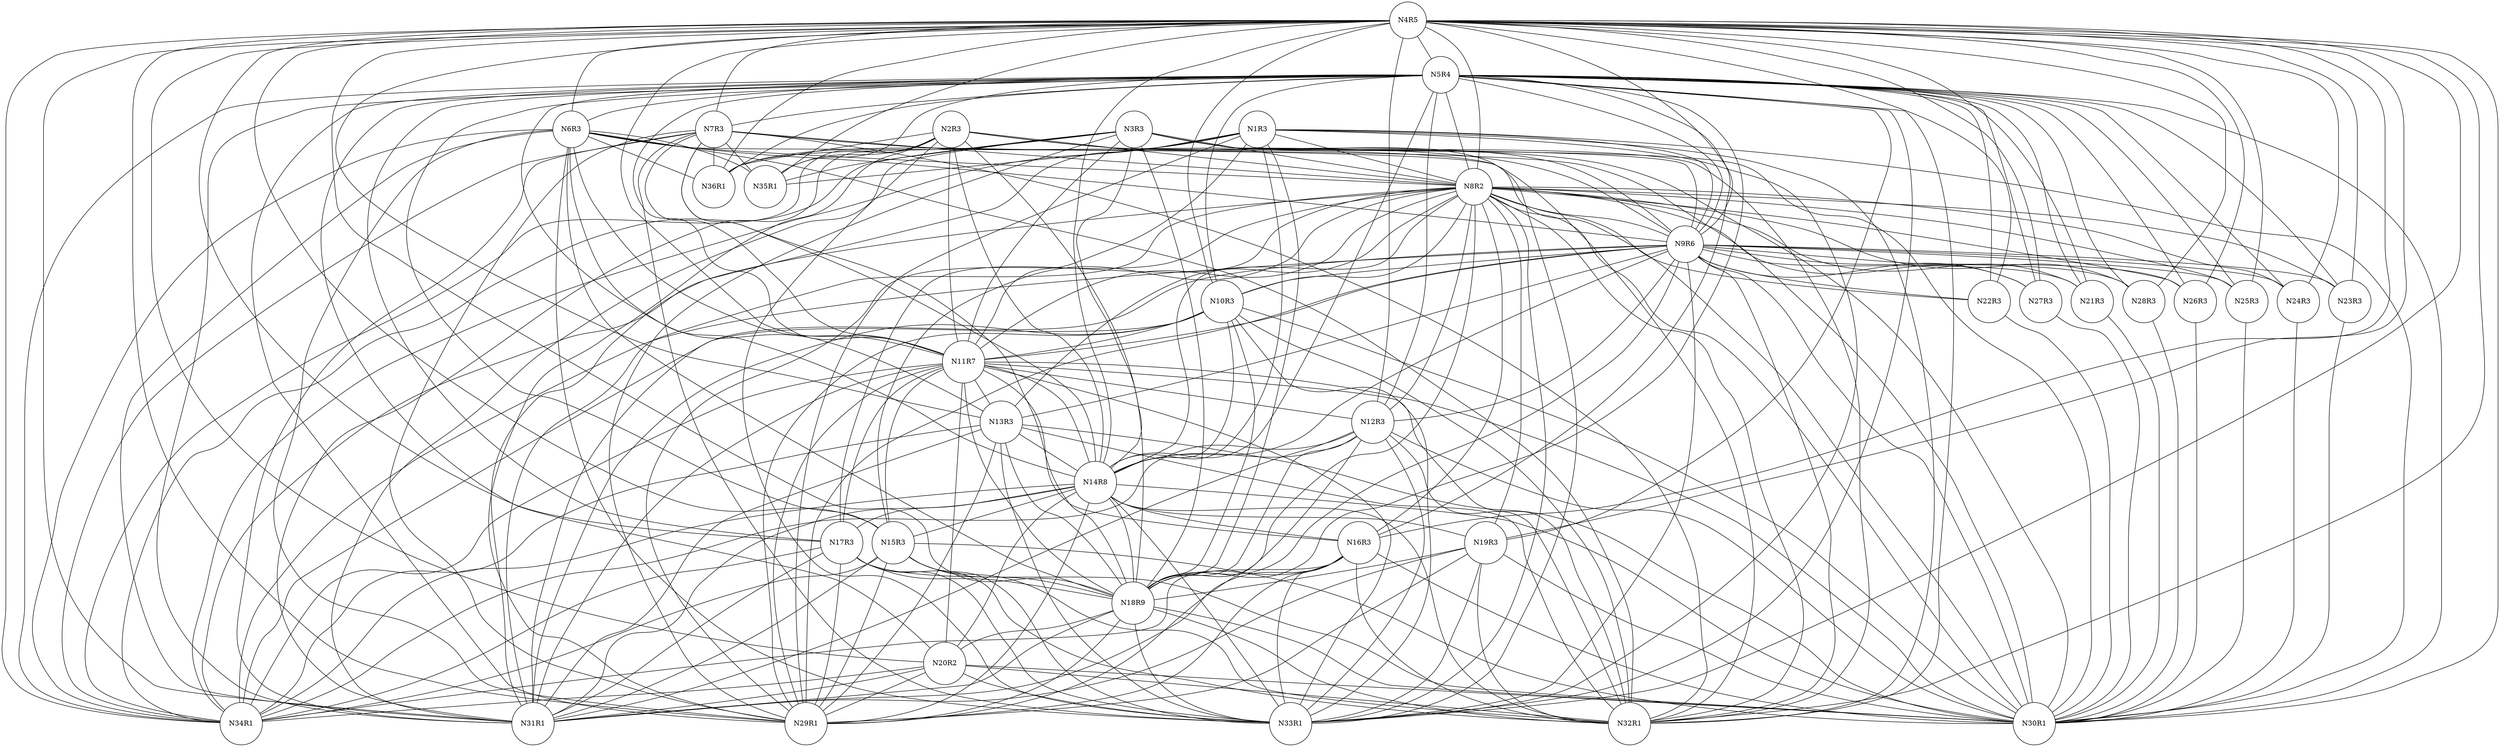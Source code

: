 graph ig {
    node [shape = circle];
    N1R3;
    N2R3;
    N3R3;
    N4R5;
    N5R4;
    N6R3;
    N7R3;
    N8R2;
    N9R6;
    N10R3;
    N11R7;
    N12R3;
    N13R3;
    N14R8;
    N15R3;
    N17R3;
    N16R3;
    N19R3;
    N18R9;
    N21R3;
    N20R2;
    N23R3;
    N22R3;
    N25R3;
    N24R3;
    N27R3;
    N26R3;
    N29R1;
    N28R3;
    N31R1;
    N30R1;
    N34R1;
    N35R1;
    N32R1;
    N33R1;
    N36R1;
    N1R3 -- N8R2;
    N1R3 -- N31R1;
    N1R3 -- N33R1;
    N1R3 -- N30R1;
    N1R3 -- N29R1;
    N1R3 -- N34R1;
    N1R3 -- N32R1;
    N1R3 -- N9R6;
    N1R3 -- N11R7;
    N1R3 -- N14R8;
    N1R3 -- N18R9;
    N1R3 -- N36R1;
    N1R3 -- N35R1;
    N2R3 -- N8R2;
    N2R3 -- N31R1;
    N2R3 -- N33R1;
    N2R3 -- N30R1;
    N2R3 -- N29R1;
    N2R3 -- N34R1;
    N2R3 -- N32R1;
    N2R3 -- N9R6;
    N2R3 -- N11R7;
    N2R3 -- N14R8;
    N2R3 -- N18R9;
    N2R3 -- N36R1;
    N2R3 -- N35R1;
    N3R3 -- N8R2;
    N3R3 -- N31R1;
    N3R3 -- N33R1;
    N3R3 -- N30R1;
    N3R3 -- N29R1;
    N3R3 -- N34R1;
    N3R3 -- N32R1;
    N3R3 -- N9R6;
    N3R3 -- N11R7;
    N3R3 -- N14R8;
    N3R3 -- N18R9;
    N3R3 -- N36R1;
    N3R3 -- N35R1;
    N4R5 -- N8R2;
    N4R5 -- N7R3;
    N4R5 -- N33R1;
    N4R5 -- N30R1;
    N4R5 -- N5R4;
    N4R5 -- N34R1;
    N4R5 -- N32R1;
    N4R5 -- N6R3;
    N4R5 -- N31R1;
    N4R5 -- N29R1;
    N4R5 -- N9R6;
    N4R5 -- N10R3;
    N4R5 -- N11R7;
    N4R5 -- N12R3;
    N4R5 -- N13R3;
    N4R5 -- N14R8;
    N4R5 -- N15R3;
    N4R5 -- N17R3;
    N4R5 -- N16R3;
    N4R5 -- N19R3;
    N4R5 -- N18R9;
    N4R5 -- N20R2;
    N4R5 -- N36R1;
    N4R5 -- N35R1;
    N4R5 -- N28R3;
    N4R5 -- N26R3;
    N4R5 -- N27R3;
    N4R5 -- N24R3;
    N4R5 -- N25R3;
    N4R5 -- N22R3;
    N4R5 -- N23R3;
    N4R5 -- N21R3;
    N5R4 -- N8R2;
    N5R4 -- N7R3;
    N5R4 -- N33R1;
    N5R4 -- N30R1;
    N5R4 -- N34R1;
    N5R4 -- N32R1;
    N5R4 -- N6R3;
    N5R4 -- N31R1;
    N5R4 -- N29R1;
    N5R4 -- N9R6;
    N5R4 -- N10R3;
    N5R4 -- N11R7;
    N5R4 -- N12R3;
    N5R4 -- N13R3;
    N5R4 -- N14R8;
    N5R4 -- N15R3;
    N5R4 -- N17R3;
    N5R4 -- N16R3;
    N5R4 -- N19R3;
    N5R4 -- N18R9;
    N5R4 -- N20R2;
    N5R4 -- N36R1;
    N5R4 -- N35R1;
    N5R4 -- N28R3;
    N5R4 -- N26R3;
    N5R4 -- N27R3;
    N5R4 -- N24R3;
    N5R4 -- N25R3;
    N5R4 -- N22R3;
    N5R4 -- N23R3;
    N5R4 -- N21R3;
    N6R3 -- N8R2;
    N6R3 -- N33R1;
    N6R3 -- N30R1;
    N6R3 -- N34R1;
    N6R3 -- N32R1;
    N6R3 -- N31R1;
    N6R3 -- N29R1;
    N6R3 -- N9R6;
    N6R3 -- N11R7;
    N6R3 -- N14R8;
    N6R3 -- N18R9;
    N6R3 -- N36R1;
    N6R3 -- N35R1;
    N7R3 -- N8R2;
    N7R3 -- N33R1;
    N7R3 -- N30R1;
    N7R3 -- N34R1;
    N7R3 -- N32R1;
    N7R3 -- N31R1;
    N7R3 -- N29R1;
    N7R3 -- N9R6;
    N7R3 -- N11R7;
    N7R3 -- N14R8;
    N7R3 -- N18R9;
    N7R3 -- N36R1;
    N7R3 -- N35R1;
    N8R2 -- N30R1;
    N8R2 -- N33R1;
    N8R2 -- N34R1;
    N8R2 -- N32R1;
    N8R2 -- N31R1;
    N8R2 -- N29R1;
    N8R2 -- N9R6;
    N8R2 -- N10R3;
    N8R2 -- N11R7;
    N8R2 -- N12R3;
    N8R2 -- N13R3;
    N8R2 -- N14R8;
    N8R2 -- N15R3;
    N8R2 -- N17R3;
    N8R2 -- N16R3;
    N8R2 -- N19R3;
    N8R2 -- N18R9;
    N8R2 -- N28R3;
    N8R2 -- N26R3;
    N8R2 -- N27R3;
    N8R2 -- N24R3;
    N8R2 -- N25R3;
    N8R2 -- N22R3;
    N8R2 -- N23R3;
    N8R2 -- N21R3;
    N9R6 -- N30R1;
    N9R6 -- N29R1;
    N9R6 -- N31R1;
    N9R6 -- N33R1;
    N9R6 -- N34R1;
    N9R6 -- N32R1;
    N9R6 -- N10R3;
    N9R6 -- N11R7;
    N9R6 -- N12R3;
    N9R6 -- N13R3;
    N9R6 -- N14R8;
    N9R6 -- N18R9;
    N9R6 -- N28R3;
    N9R6 -- N26R3;
    N9R6 -- N27R3;
    N9R6 -- N24R3;
    N9R6 -- N25R3;
    N9R6 -- N22R3;
    N9R6 -- N23R3;
    N9R6 -- N21R3;
    N10R3 -- N30R1;
    N10R3 -- N29R1;
    N10R3 -- N31R1;
    N10R3 -- N33R1;
    N10R3 -- N34R1;
    N10R3 -- N32R1;
    N10R3 -- N11R7;
    N10R3 -- N14R8;
    N10R3 -- N18R9;
    N11R7 -- N30R1;
    N11R7 -- N29R1;
    N11R7 -- N31R1;
    N11R7 -- N33R1;
    N11R7 -- N32R1;
    N11R7 -- N34R1;
    N11R7 -- N12R3;
    N11R7 -- N13R3;
    N11R7 -- N14R8;
    N11R7 -- N15R3;
    N11R7 -- N17R3;
    N11R7 -- N16R3;
    N11R7 -- N18R9;
    N11R7 -- N20R2;
    N12R3 -- N30R1;
    N12R3 -- N29R1;
    N12R3 -- N31R1;
    N12R3 -- N33R1;
    N12R3 -- N34R1;
    N12R3 -- N32R1;
    N12R3 -- N14R8;
    N12R3 -- N18R9;
    N13R3 -- N30R1;
    N13R3 -- N29R1;
    N13R3 -- N31R1;
    N13R3 -- N33R1;
    N13R3 -- N32R1;
    N13R3 -- N34R1;
    N13R3 -- N14R8;
    N13R3 -- N18R9;
    N14R8 -- N30R1;
    N14R8 -- N29R1;
    N14R8 -- N31R1;
    N14R8 -- N33R1;
    N14R8 -- N32R1;
    N14R8 -- N34R1;
    N14R8 -- N15R3;
    N14R8 -- N17R3;
    N14R8 -- N16R3;
    N14R8 -- N19R3;
    N14R8 -- N18R9;
    N14R8 -- N20R2;
    N15R3 -- N30R1;
    N15R3 -- N29R1;
    N15R3 -- N31R1;
    N15R3 -- N32R1;
    N15R3 -- N33R1;
    N15R3 -- N34R1;
    N15R3 -- N18R9;
    N17R3 -- N30R1;
    N17R3 -- N29R1;
    N17R3 -- N31R1;
    N17R3 -- N33R1;
    N17R3 -- N34R1;
    N17R3 -- N32R1;
    N17R3 -- N18R9;
    N16R3 -- N30R1;
    N16R3 -- N29R1;
    N16R3 -- N31R1;
    N16R3 -- N32R1;
    N16R3 -- N33R1;
    N16R3 -- N34R1;
    N16R3 -- N18R9;
    N19R3 -- N30R1;
    N19R3 -- N29R1;
    N19R3 -- N31R1;
    N19R3 -- N33R1;
    N19R3 -- N32R1;
    N19R3 -- N18R9;
    N18R9 -- N29R1;
    N18R9 -- N30R1;
    N18R9 -- N31R1;
    N18R9 -- N33R1;
    N18R9 -- N32R1;
    N18R9 -- N20R2;
    N21R3 -- N30R1;
    N20R2 -- N30R1;
    N20R2 -- N29R1;
    N20R2 -- N31R1;
    N20R2 -- N33R1;
    N20R2 -- N32R1;
    N20R2 -- N34R1;
    N23R3 -- N30R1;
    N22R3 -- N30R1;
    N25R3 -- N30R1;
    N24R3 -- N30R1;
    N27R3 -- N30R1;
    N26R3 -- N30R1;
    N28R3 -- N30R1;
}

